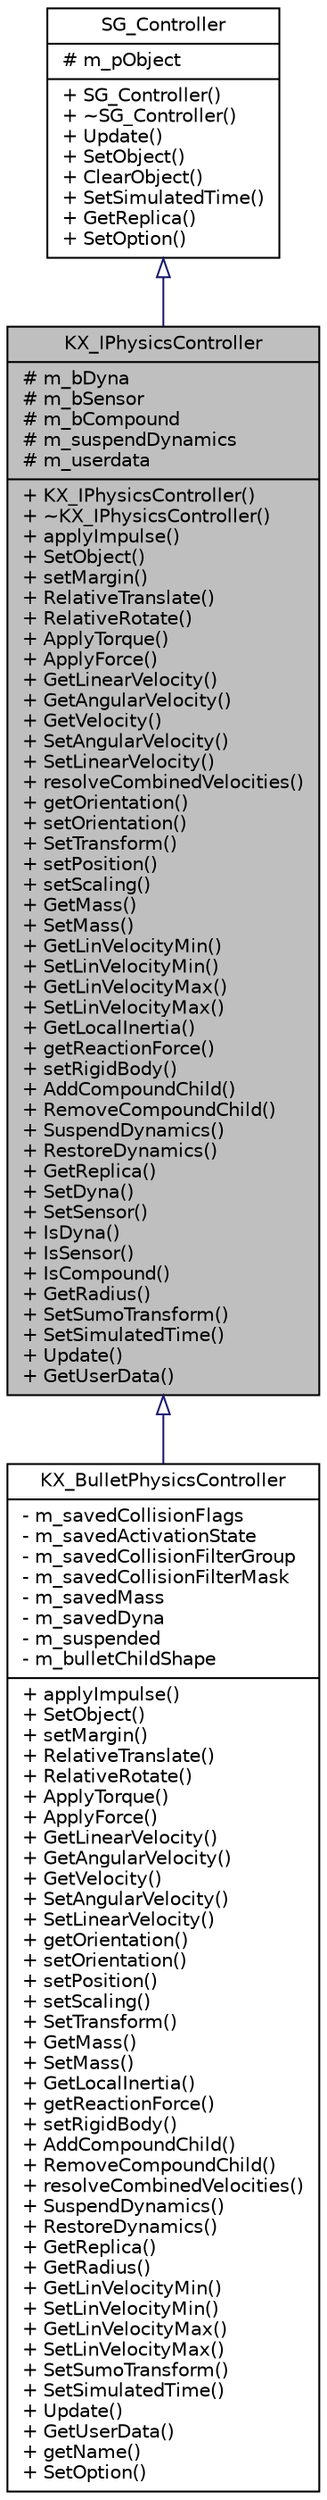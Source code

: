 digraph G
{
  edge [fontname="Helvetica",fontsize="10",labelfontname="Helvetica",labelfontsize="10"];
  node [fontname="Helvetica",fontsize="10",shape=record];
  Node1 [label="{KX_IPhysicsController\n|# m_bDyna\l# m_bSensor\l# m_bCompound\l# m_suspendDynamics\l# m_userdata\l|+ KX_IPhysicsController()\l+ ~KX_IPhysicsController()\l+ applyImpulse()\l+ SetObject()\l+ setMargin()\l+ RelativeTranslate()\l+ RelativeRotate()\l+ ApplyTorque()\l+ ApplyForce()\l+ GetLinearVelocity()\l+ GetAngularVelocity()\l+ GetVelocity()\l+ SetAngularVelocity()\l+ SetLinearVelocity()\l+ resolveCombinedVelocities()\l+ getOrientation()\l+ setOrientation()\l+ SetTransform()\l+ setPosition()\l+ setScaling()\l+ GetMass()\l+ SetMass()\l+ GetLinVelocityMin()\l+ SetLinVelocityMin()\l+ GetLinVelocityMax()\l+ SetLinVelocityMax()\l+ GetLocalInertia()\l+ getReactionForce()\l+ setRigidBody()\l+ AddCompoundChild()\l+ RemoveCompoundChild()\l+ SuspendDynamics()\l+ RestoreDynamics()\l+ GetReplica()\l+ SetDyna()\l+ SetSensor()\l+ IsDyna()\l+ IsSensor()\l+ IsCompound()\l+ GetRadius()\l+ SetSumoTransform()\l+ SetSimulatedTime()\l+ Update()\l+ GetUserData()\l}",height=0.2,width=0.4,color="black", fillcolor="grey75", style="filled" fontcolor="black"];
  Node2 -> Node1 [dir=back,color="midnightblue",fontsize="10",style="solid",arrowtail="empty",fontname="Helvetica"];
  Node2 [label="{SG_Controller\n|# m_pObject\l|+ SG_Controller()\l+ ~SG_Controller()\l+ Update()\l+ SetObject()\l+ ClearObject()\l+ SetSimulatedTime()\l+ GetReplica()\l+ SetOption()\l}",height=0.2,width=0.4,color="black", fillcolor="white", style="filled",URL="$d6/d9e/classSG__Controller.html"];
  Node1 -> Node3 [dir=back,color="midnightblue",fontsize="10",style="solid",arrowtail="empty",fontname="Helvetica"];
  Node3 [label="{KX_BulletPhysicsController\n|- m_savedCollisionFlags\l- m_savedActivationState\l- m_savedCollisionFilterGroup\l- m_savedCollisionFilterMask\l- m_savedMass\l- m_savedDyna\l- m_suspended\l- m_bulletChildShape\l|+ applyImpulse()\l+ SetObject()\l+ setMargin()\l+ RelativeTranslate()\l+ RelativeRotate()\l+ ApplyTorque()\l+ ApplyForce()\l+ GetLinearVelocity()\l+ GetAngularVelocity()\l+ GetVelocity()\l+ SetAngularVelocity()\l+ SetLinearVelocity()\l+ getOrientation()\l+ setOrientation()\l+ setPosition()\l+ setScaling()\l+ SetTransform()\l+ GetMass()\l+ SetMass()\l+ GetLocalInertia()\l+ getReactionForce()\l+ setRigidBody()\l+ AddCompoundChild()\l+ RemoveCompoundChild()\l+ resolveCombinedVelocities()\l+ SuspendDynamics()\l+ RestoreDynamics()\l+ GetReplica()\l+ GetRadius()\l+ GetLinVelocityMin()\l+ SetLinVelocityMin()\l+ GetLinVelocityMax()\l+ SetLinVelocityMax()\l+ SetSumoTransform()\l+ SetSimulatedTime()\l+ Update()\l+ GetUserData()\l+ getName()\l+ SetOption()\l}",height=0.2,width=0.4,color="black", fillcolor="white", style="filled",URL="$d0/d48/classKX__BulletPhysicsController.html"];
}
